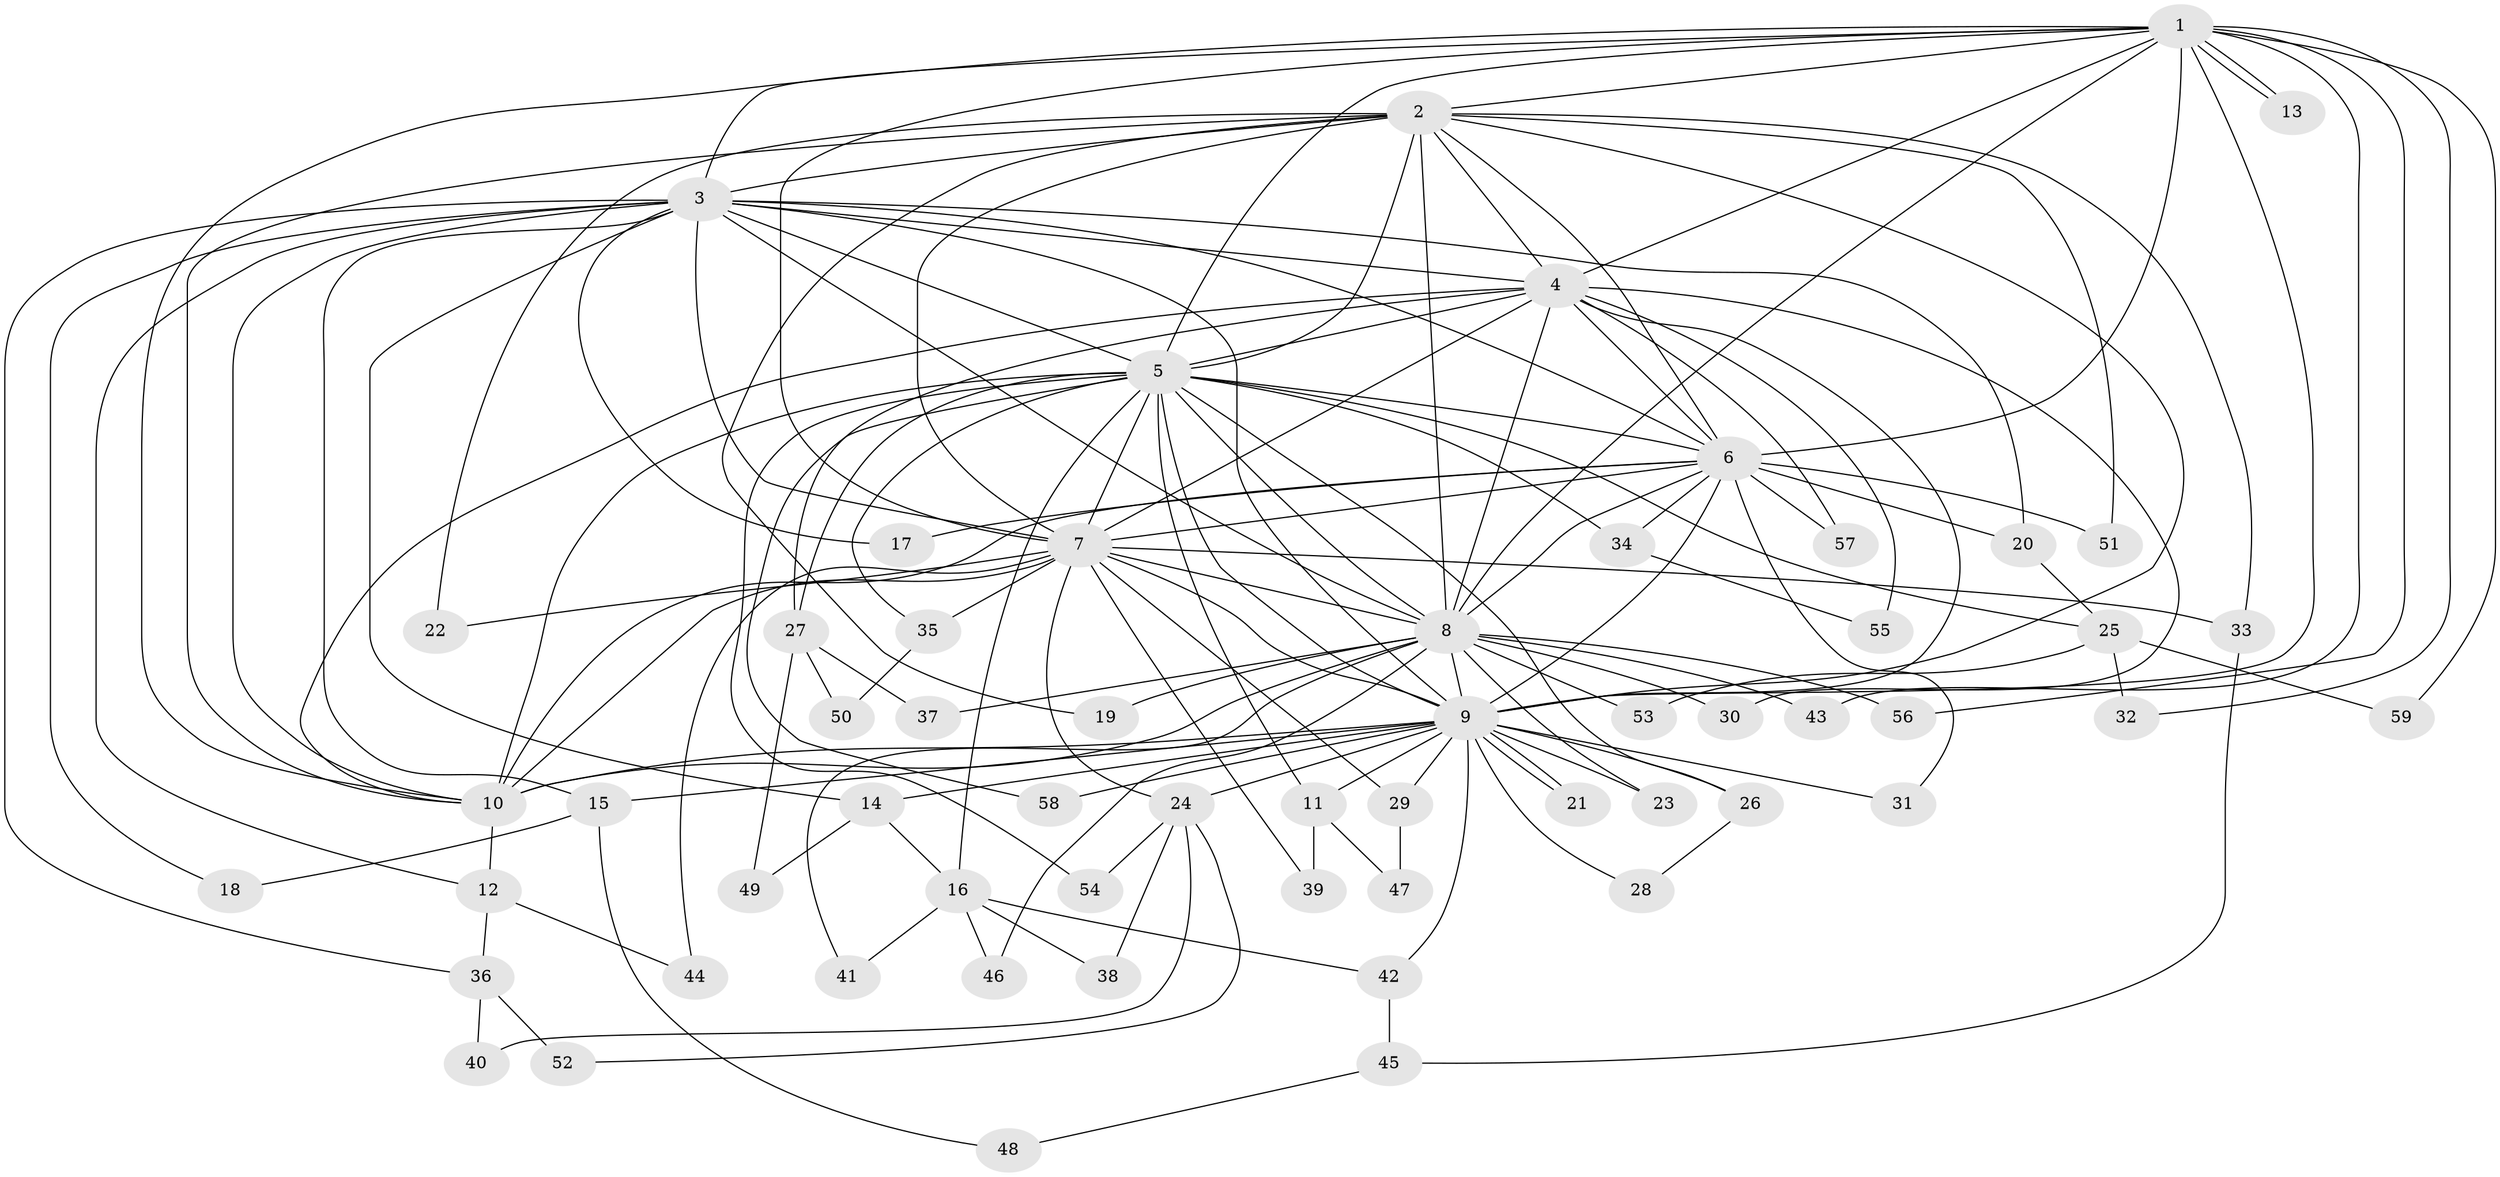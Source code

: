 // coarse degree distribution, {3: 0.16666666666666666, 15: 0.05555555555555555, 2: 0.2777777777777778, 6: 0.1111111111111111, 4: 0.1111111111111111, 5: 0.05555555555555555, 1: 0.1111111111111111, 7: 0.05555555555555555, 10: 0.05555555555555555}
// Generated by graph-tools (version 1.1) at 2025/36/03/04/25 23:36:28]
// undirected, 59 vertices, 143 edges
graph export_dot {
  node [color=gray90,style=filled];
  1;
  2;
  3;
  4;
  5;
  6;
  7;
  8;
  9;
  10;
  11;
  12;
  13;
  14;
  15;
  16;
  17;
  18;
  19;
  20;
  21;
  22;
  23;
  24;
  25;
  26;
  27;
  28;
  29;
  30;
  31;
  32;
  33;
  34;
  35;
  36;
  37;
  38;
  39;
  40;
  41;
  42;
  43;
  44;
  45;
  46;
  47;
  48;
  49;
  50;
  51;
  52;
  53;
  54;
  55;
  56;
  57;
  58;
  59;
  1 -- 2;
  1 -- 3;
  1 -- 4;
  1 -- 5;
  1 -- 6;
  1 -- 7;
  1 -- 8;
  1 -- 9;
  1 -- 10;
  1 -- 13;
  1 -- 13;
  1 -- 32;
  1 -- 43;
  1 -- 56;
  1 -- 59;
  2 -- 3;
  2 -- 4;
  2 -- 5;
  2 -- 6;
  2 -- 7;
  2 -- 8;
  2 -- 9;
  2 -- 10;
  2 -- 19;
  2 -- 22;
  2 -- 33;
  2 -- 51;
  3 -- 4;
  3 -- 5;
  3 -- 6;
  3 -- 7;
  3 -- 8;
  3 -- 9;
  3 -- 10;
  3 -- 12;
  3 -- 14;
  3 -- 15;
  3 -- 17;
  3 -- 18;
  3 -- 20;
  3 -- 36;
  4 -- 5;
  4 -- 6;
  4 -- 7;
  4 -- 8;
  4 -- 9;
  4 -- 10;
  4 -- 27;
  4 -- 30;
  4 -- 55;
  4 -- 57;
  5 -- 6;
  5 -- 7;
  5 -- 8;
  5 -- 9;
  5 -- 10;
  5 -- 11;
  5 -- 16;
  5 -- 25;
  5 -- 26;
  5 -- 27;
  5 -- 34;
  5 -- 35;
  5 -- 54;
  5 -- 58;
  6 -- 7;
  6 -- 8;
  6 -- 9;
  6 -- 10;
  6 -- 17;
  6 -- 20;
  6 -- 31;
  6 -- 34;
  6 -- 51;
  6 -- 57;
  7 -- 8;
  7 -- 9;
  7 -- 10;
  7 -- 22;
  7 -- 24;
  7 -- 29;
  7 -- 33;
  7 -- 35;
  7 -- 39;
  7 -- 44;
  8 -- 9;
  8 -- 10;
  8 -- 19;
  8 -- 23;
  8 -- 30;
  8 -- 37;
  8 -- 41;
  8 -- 43;
  8 -- 46;
  8 -- 53;
  8 -- 56;
  9 -- 10;
  9 -- 11;
  9 -- 14;
  9 -- 15;
  9 -- 21;
  9 -- 21;
  9 -- 23;
  9 -- 24;
  9 -- 26;
  9 -- 28;
  9 -- 29;
  9 -- 31;
  9 -- 42;
  9 -- 58;
  10 -- 12;
  11 -- 39;
  11 -- 47;
  12 -- 36;
  12 -- 44;
  14 -- 16;
  14 -- 49;
  15 -- 18;
  15 -- 48;
  16 -- 38;
  16 -- 41;
  16 -- 42;
  16 -- 46;
  20 -- 25;
  24 -- 38;
  24 -- 40;
  24 -- 52;
  24 -- 54;
  25 -- 32;
  25 -- 53;
  25 -- 59;
  26 -- 28;
  27 -- 37;
  27 -- 49;
  27 -- 50;
  29 -- 47;
  33 -- 45;
  34 -- 55;
  35 -- 50;
  36 -- 40;
  36 -- 52;
  42 -- 45;
  45 -- 48;
}
